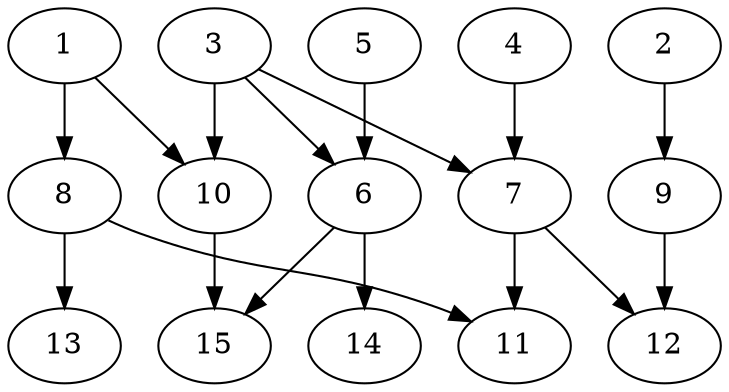 // DAG automatically generated by daggen at Thu Oct  3 13:59:27 2019
// ./daggen --dot -n 15 --ccr 0.5 --fat 0.7 --regular 0.9 --density 0.7 --mindata 5242880 --maxdata 52428800 
digraph G {
  1 [size="92467200", alpha="0.17", expect_size="46233600"] 
  1 -> 8 [size ="46233600"]
  1 -> 10 [size ="46233600"]
  2 [size="72982528", alpha="0.07", expect_size="36491264"] 
  2 -> 9 [size ="36491264"]
  3 [size="55719936", alpha="0.02", expect_size="27859968"] 
  3 -> 6 [size ="27859968"]
  3 -> 7 [size ="27859968"]
  3 -> 10 [size ="27859968"]
  4 [size="19320832", alpha="0.01", expect_size="9660416"] 
  4 -> 7 [size ="9660416"]
  5 [size="100372480", alpha="0.12", expect_size="50186240"] 
  5 -> 6 [size ="50186240"]
  6 [size="54470656", alpha="0.09", expect_size="27235328"] 
  6 -> 14 [size ="27235328"]
  6 -> 15 [size ="27235328"]
  7 [size="61972480", alpha="0.14", expect_size="30986240"] 
  7 -> 11 [size ="30986240"]
  7 -> 12 [size ="30986240"]
  8 [size="64239616", alpha="0.19", expect_size="32119808"] 
  8 -> 11 [size ="32119808"]
  8 -> 13 [size ="32119808"]
  9 [size="92837888", alpha="0.13", expect_size="46418944"] 
  9 -> 12 [size ="46418944"]
  10 [size="78446592", alpha="0.14", expect_size="39223296"] 
  10 -> 15 [size ="39223296"]
  11 [size="71514112", alpha="0.14", expect_size="35757056"] 
  12 [size="59334656", alpha="0.13", expect_size="29667328"] 
  13 [size="90400768", alpha="0.12", expect_size="45200384"] 
  14 [size="98928640", alpha="0.07", expect_size="49464320"] 
  15 [size="101500928", alpha="0.07", expect_size="50750464"] 
}
